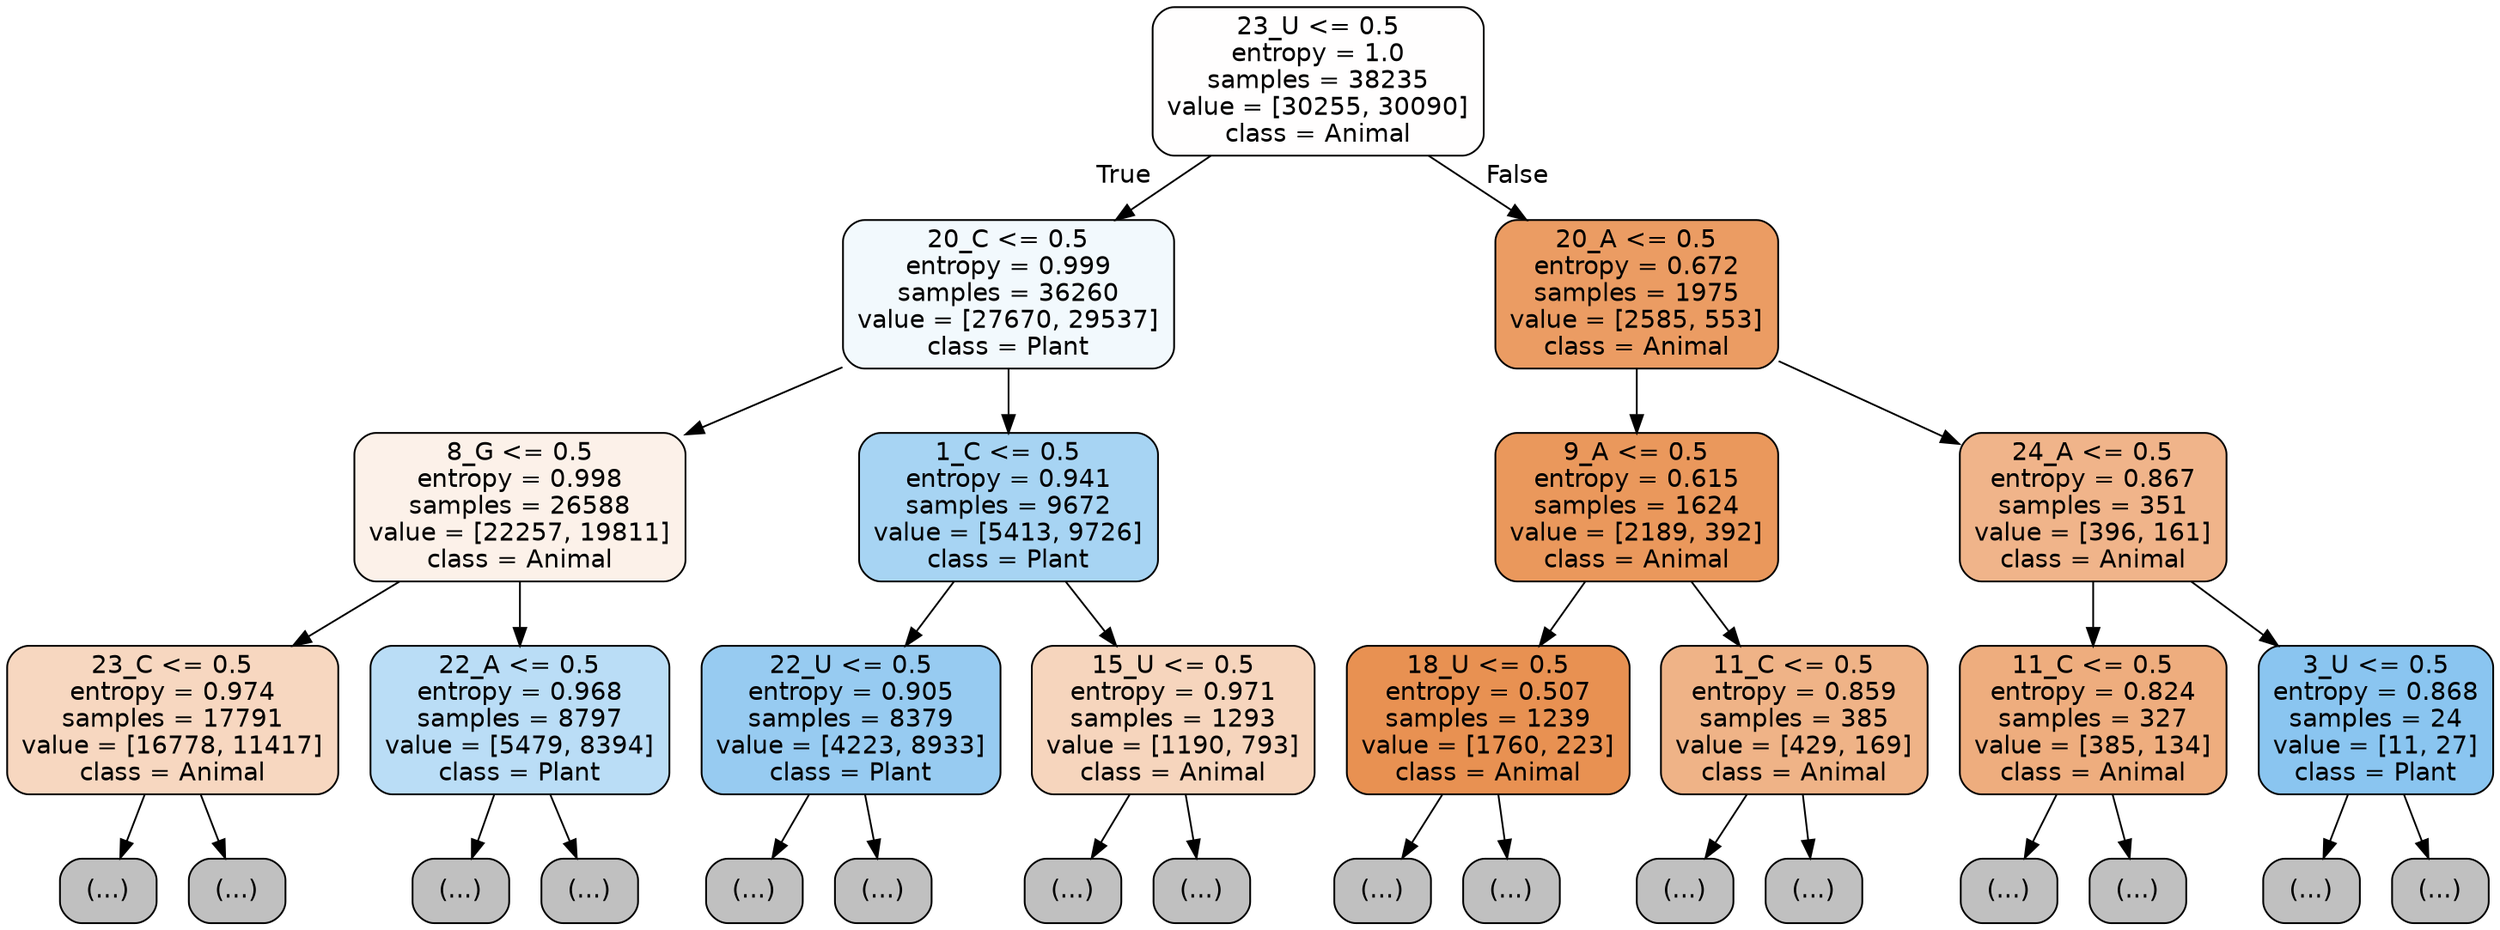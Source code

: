 digraph Tree {
node [shape=box, style="filled, rounded", color="black", fontname="helvetica"] ;
edge [fontname="helvetica"] ;
0 [label="23_U <= 0.5\nentropy = 1.0\nsamples = 38235\nvalue = [30255, 30090]\nclass = Animal", fillcolor="#fffefe"] ;
1 [label="20_C <= 0.5\nentropy = 0.999\nsamples = 36260\nvalue = [27670, 29537]\nclass = Plant", fillcolor="#f2f9fd"] ;
0 -> 1 [labeldistance=2.5, labelangle=45, headlabel="True"] ;
2 [label="8_G <= 0.5\nentropy = 0.998\nsamples = 26588\nvalue = [22257, 19811]\nclass = Animal", fillcolor="#fcf1e9"] ;
1 -> 2 ;
3 [label="23_C <= 0.5\nentropy = 0.974\nsamples = 17791\nvalue = [16778, 11417]\nclass = Animal", fillcolor="#f7d7c0"] ;
2 -> 3 ;
4 [label="(...)", fillcolor="#C0C0C0"] ;
3 -> 4 ;
8493 [label="(...)", fillcolor="#C0C0C0"] ;
3 -> 8493 ;
8820 [label="22_A <= 0.5\nentropy = 0.968\nsamples = 8797\nvalue = [5479, 8394]\nclass = Plant", fillcolor="#baddf6"] ;
2 -> 8820 ;
8821 [label="(...)", fillcolor="#C0C0C0"] ;
8820 -> 8821 ;
11914 [label="(...)", fillcolor="#C0C0C0"] ;
8820 -> 11914 ;
12279 [label="1_C <= 0.5\nentropy = 0.941\nsamples = 9672\nvalue = [5413, 9726]\nclass = Plant", fillcolor="#a7d4f3"] ;
1 -> 12279 ;
12280 [label="22_U <= 0.5\nentropy = 0.905\nsamples = 8379\nvalue = [4223, 8933]\nclass = Plant", fillcolor="#97cbf1"] ;
12279 -> 12280 ;
12281 [label="(...)", fillcolor="#C0C0C0"] ;
12280 -> 12281 ;
14962 [label="(...)", fillcolor="#C0C0C0"] ;
12280 -> 14962 ;
15363 [label="15_U <= 0.5\nentropy = 0.971\nsamples = 1293\nvalue = [1190, 793]\nclass = Animal", fillcolor="#f6d5bd"] ;
12279 -> 15363 ;
15364 [label="(...)", fillcolor="#C0C0C0"] ;
15363 -> 15364 ;
15913 [label="(...)", fillcolor="#C0C0C0"] ;
15363 -> 15913 ;
16104 [label="20_A <= 0.5\nentropy = 0.672\nsamples = 1975\nvalue = [2585, 553]\nclass = Animal", fillcolor="#eb9c63"] ;
0 -> 16104 [labeldistance=2.5, labelangle=-45, headlabel="False"] ;
16105 [label="9_A <= 0.5\nentropy = 0.615\nsamples = 1624\nvalue = [2189, 392]\nclass = Animal", fillcolor="#ea985c"] ;
16104 -> 16105 ;
16106 [label="18_U <= 0.5\nentropy = 0.507\nsamples = 1239\nvalue = [1760, 223]\nclass = Animal", fillcolor="#e89152"] ;
16105 -> 16106 ;
16107 [label="(...)", fillcolor="#C0C0C0"] ;
16106 -> 16107 ;
16410 [label="(...)", fillcolor="#C0C0C0"] ;
16106 -> 16410 ;
16523 [label="11_C <= 0.5\nentropy = 0.859\nsamples = 385\nvalue = [429, 169]\nclass = Animal", fillcolor="#efb387"] ;
16105 -> 16523 ;
16524 [label="(...)", fillcolor="#C0C0C0"] ;
16523 -> 16524 ;
16637 [label="(...)", fillcolor="#C0C0C0"] ;
16523 -> 16637 ;
16668 [label="24_A <= 0.5\nentropy = 0.867\nsamples = 351\nvalue = [396, 161]\nclass = Animal", fillcolor="#f0b48a"] ;
16104 -> 16668 ;
16669 [label="11_C <= 0.5\nentropy = 0.824\nsamples = 327\nvalue = [385, 134]\nclass = Animal", fillcolor="#eead7e"] ;
16668 -> 16669 ;
16670 [label="(...)", fillcolor="#C0C0C0"] ;
16669 -> 16670 ;
16783 [label="(...)", fillcolor="#C0C0C0"] ;
16669 -> 16783 ;
16818 [label="3_U <= 0.5\nentropy = 0.868\nsamples = 24\nvalue = [11, 27]\nclass = Plant", fillcolor="#8ac5f0"] ;
16668 -> 16818 ;
16819 [label="(...)", fillcolor="#C0C0C0"] ;
16818 -> 16819 ;
16830 [label="(...)", fillcolor="#C0C0C0"] ;
16818 -> 16830 ;
}